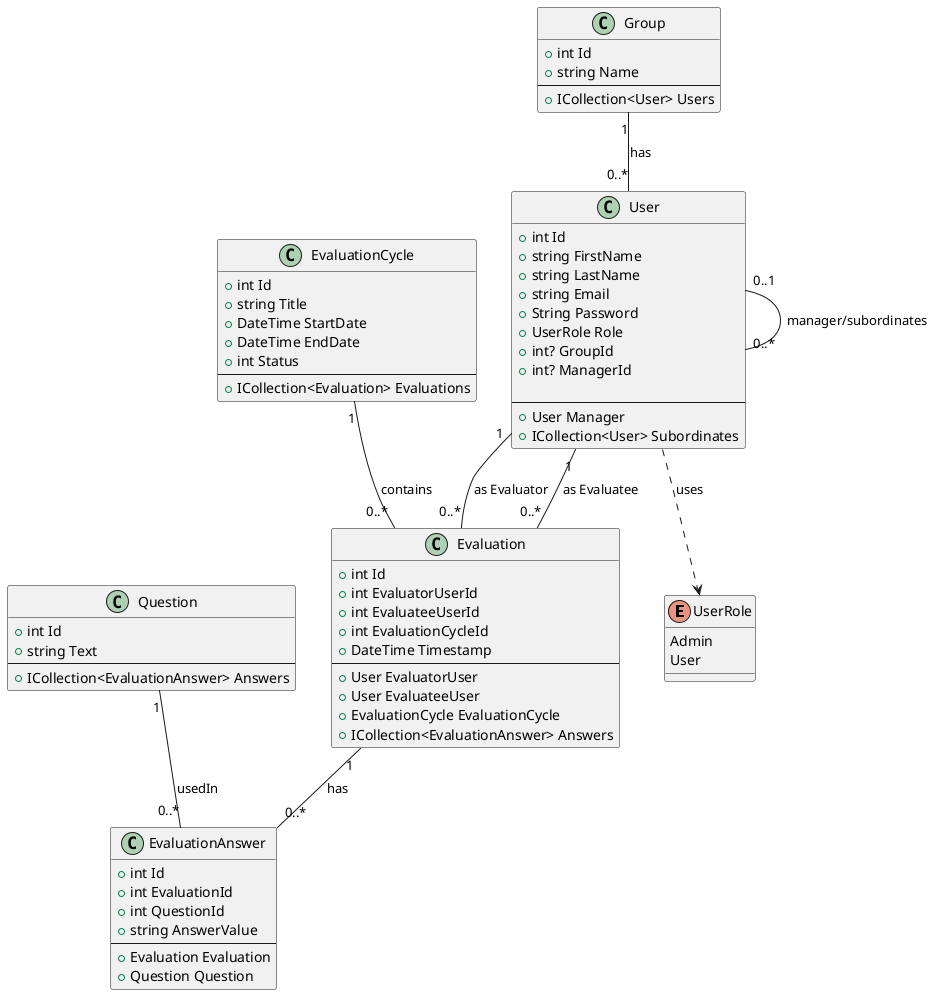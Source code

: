@startuml
'===========================================================
' Ορισμός Enum κλάσης για ρόλους
'===========================================================
enum UserRole {
  Admin
  User
}

'===========================================================
' Κλάσεις
'===========================================================
class User {
  + int Id
  + string FirstName
  + string LastName
  + string Email
  + String Password
  + UserRole Role
  + int? GroupId
  + int? ManagerId

  --
  + User Manager              
  + ICollection<User> Subordinates
}
class Group {
  + int Id
  + string Name
  --
  + ICollection<User> Users
}

class EvaluationCycle {
  + int Id
  + string Title
  + DateTime StartDate
  + DateTime EndDate
  + int Status
  --
  + ICollection<Evaluation> Evaluations
}

class Question {
  + int Id
  + string Text
  --
  + ICollection<EvaluationAnswer> Answers
}

class Evaluation {
  + int Id
  + int EvaluatorUserId
  + int EvaluateeUserId
  + int EvaluationCycleId
  + DateTime Timestamp
  --
  + User EvaluatorUser
  + User EvaluateeUser
  + EvaluationCycle EvaluationCycle
  + ICollection<EvaluationAnswer> Answers
}

class EvaluationAnswer {
  + int Id
  + int EvaluationId
  + int QuestionId
  + string AnswerValue
  --
  + Evaluation Evaluation
  + Question Question
}

'===========================================================
' Συσχετίσεις (Relationships)
'===========================================================

' Ένας User χρησιμοποιεί UserRole
User ..> UserRole : uses

' Ένα Group έχει πολλούς Users
Group "1" -- "0..*" User : has

' Συσχέτιση manager μεταξύ χρηστών:
' Ένας User μπορεί να έχει 0 ή 1 Manager (ο οποίος είναι επίσης User)
User "0..1" -- "0..*" User : manager/subordinates

' Ένας User μπορεί να κάνει πολλές Evaluations (ως Evaluator)
' και να δεχτεί πολλές Evaluations (ως Evaluatee)
User "1" -- "0..*" Evaluation : as Evaluator
User "1" -- "0..*" Evaluation : as Evaluatee

' Ένας EvaluationCycle περιέχει πολλές Evaluations
EvaluationCycle "1" -- "0..*" Evaluation : contains

' Κάθε Evaluation συνδέεται με πολλά EvaluationAnswer
Evaluation "1" -- "0..*" EvaluationAnswer : has

' Μία Question μπορεί να είναι μέρος πολλών EvaluationAnswer
Question "1" -- "0..*" EvaluationAnswer : usedIn
@enduml